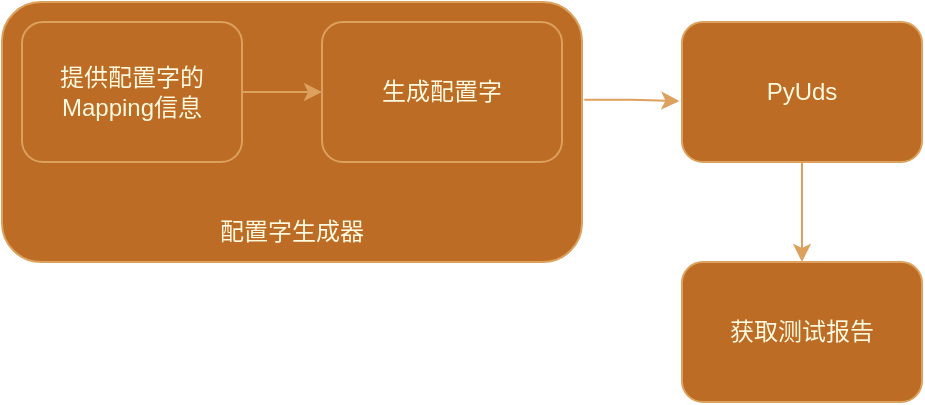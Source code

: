 <mxfile version="24.0.7" type="github">
  <diagram name="第 1 页" id="StKTlUCO6NkddTVyeMqx">
    <mxGraphModel dx="805" dy="423" grid="1" gridSize="10" guides="1" tooltips="1" connect="1" arrows="1" fold="1" page="1" pageScale="1" pageWidth="850" pageHeight="1100" math="0" shadow="0">
      <root>
        <mxCell id="0" />
        <mxCell id="1" parent="0" />
        <mxCell id="yNMSCvjh66X3Ysb9l6PN-1" value="PyUds" style="rounded=1;whiteSpace=wrap;html=1;labelBackgroundColor=none;fillColor=#BC6C25;strokeColor=#DDA15E;fontColor=#FEFAE0;" vertex="1" parent="1">
          <mxGeometry x="460" y="210" width="120" height="70" as="geometry" />
        </mxCell>
        <mxCell id="yNMSCvjh66X3Ysb9l6PN-2" value="获取测试报告" style="rounded=1;whiteSpace=wrap;html=1;labelBackgroundColor=none;fillColor=#BC6C25;strokeColor=#DDA15E;fontColor=#FEFAE0;" vertex="1" parent="1">
          <mxGeometry x="460" y="330" width="120" height="70" as="geometry" />
        </mxCell>
        <mxCell id="yNMSCvjh66X3Ysb9l6PN-8" value="" style="edgeStyle=orthogonalEdgeStyle;rounded=0;orthogonalLoop=1;jettySize=auto;html=1;entryX=-0.011;entryY=0.565;entryDx=0;entryDy=0;entryPerimeter=0;exitX=1.004;exitY=0.376;exitDx=0;exitDy=0;exitPerimeter=0;labelBackgroundColor=none;strokeColor=#DDA15E;fontColor=default;" edge="1" parent="1" source="yNMSCvjh66X3Ysb9l6PN-5" target="yNMSCvjh66X3Ysb9l6PN-1">
          <mxGeometry relative="1" as="geometry">
            <mxPoint x="410" y="240" as="sourcePoint" />
          </mxGeometry>
        </mxCell>
        <mxCell id="yNMSCvjh66X3Ysb9l6PN-5" value="" style="rounded=1;whiteSpace=wrap;html=1;labelBackgroundColor=none;fillColor=#BC6C25;strokeColor=#DDA15E;fontColor=#FEFAE0;" vertex="1" parent="1">
          <mxGeometry x="120" y="200" width="290" height="130" as="geometry" />
        </mxCell>
        <mxCell id="yNMSCvjh66X3Ysb9l6PN-3" value="提供配置字的Mapping信息" style="rounded=1;whiteSpace=wrap;html=1;labelBackgroundColor=none;fillColor=#BC6C25;strokeColor=#DDA15E;fontColor=#FEFAE0;" vertex="1" parent="1">
          <mxGeometry x="130" y="210" width="110" height="70" as="geometry" />
        </mxCell>
        <mxCell id="yNMSCvjh66X3Ysb9l6PN-4" value="生成配置字" style="rounded=1;whiteSpace=wrap;html=1;labelBackgroundColor=none;fillColor=#BC6C25;strokeColor=#DDA15E;fontColor=#FEFAE0;" vertex="1" parent="1">
          <mxGeometry x="280" y="210" width="120" height="70" as="geometry" />
        </mxCell>
        <mxCell id="yNMSCvjh66X3Ysb9l6PN-6" value="" style="endArrow=classic;html=1;rounded=0;entryX=0;entryY=0.5;entryDx=0;entryDy=0;exitX=1;exitY=0.5;exitDx=0;exitDy=0;labelBackgroundColor=none;strokeColor=#DDA15E;fontColor=default;" edge="1" parent="1" source="yNMSCvjh66X3Ysb9l6PN-3" target="yNMSCvjh66X3Ysb9l6PN-4">
          <mxGeometry width="50" height="50" relative="1" as="geometry">
            <mxPoint x="250" y="250" as="sourcePoint" />
            <mxPoint x="300" y="200" as="targetPoint" />
          </mxGeometry>
        </mxCell>
        <mxCell id="yNMSCvjh66X3Ysb9l6PN-9" value="" style="endArrow=classic;html=1;rounded=0;entryX=0.5;entryY=0;entryDx=0;entryDy=0;exitX=0.5;exitY=1;exitDx=0;exitDy=0;labelBackgroundColor=none;strokeColor=#DDA15E;fontColor=default;" edge="1" parent="1" source="yNMSCvjh66X3Ysb9l6PN-1" target="yNMSCvjh66X3Ysb9l6PN-2">
          <mxGeometry width="50" height="50" relative="1" as="geometry">
            <mxPoint x="580" y="305" as="sourcePoint" />
            <mxPoint x="630" y="255" as="targetPoint" />
          </mxGeometry>
        </mxCell>
        <mxCell id="yNMSCvjh66X3Ysb9l6PN-10" value="配置字生成器" style="text;html=1;align=center;verticalAlign=middle;whiteSpace=wrap;rounded=0;labelBackgroundColor=none;fontColor=#FEFAE0;" vertex="1" parent="1">
          <mxGeometry x="225" y="300" width="80" height="30" as="geometry" />
        </mxCell>
      </root>
    </mxGraphModel>
  </diagram>
</mxfile>
